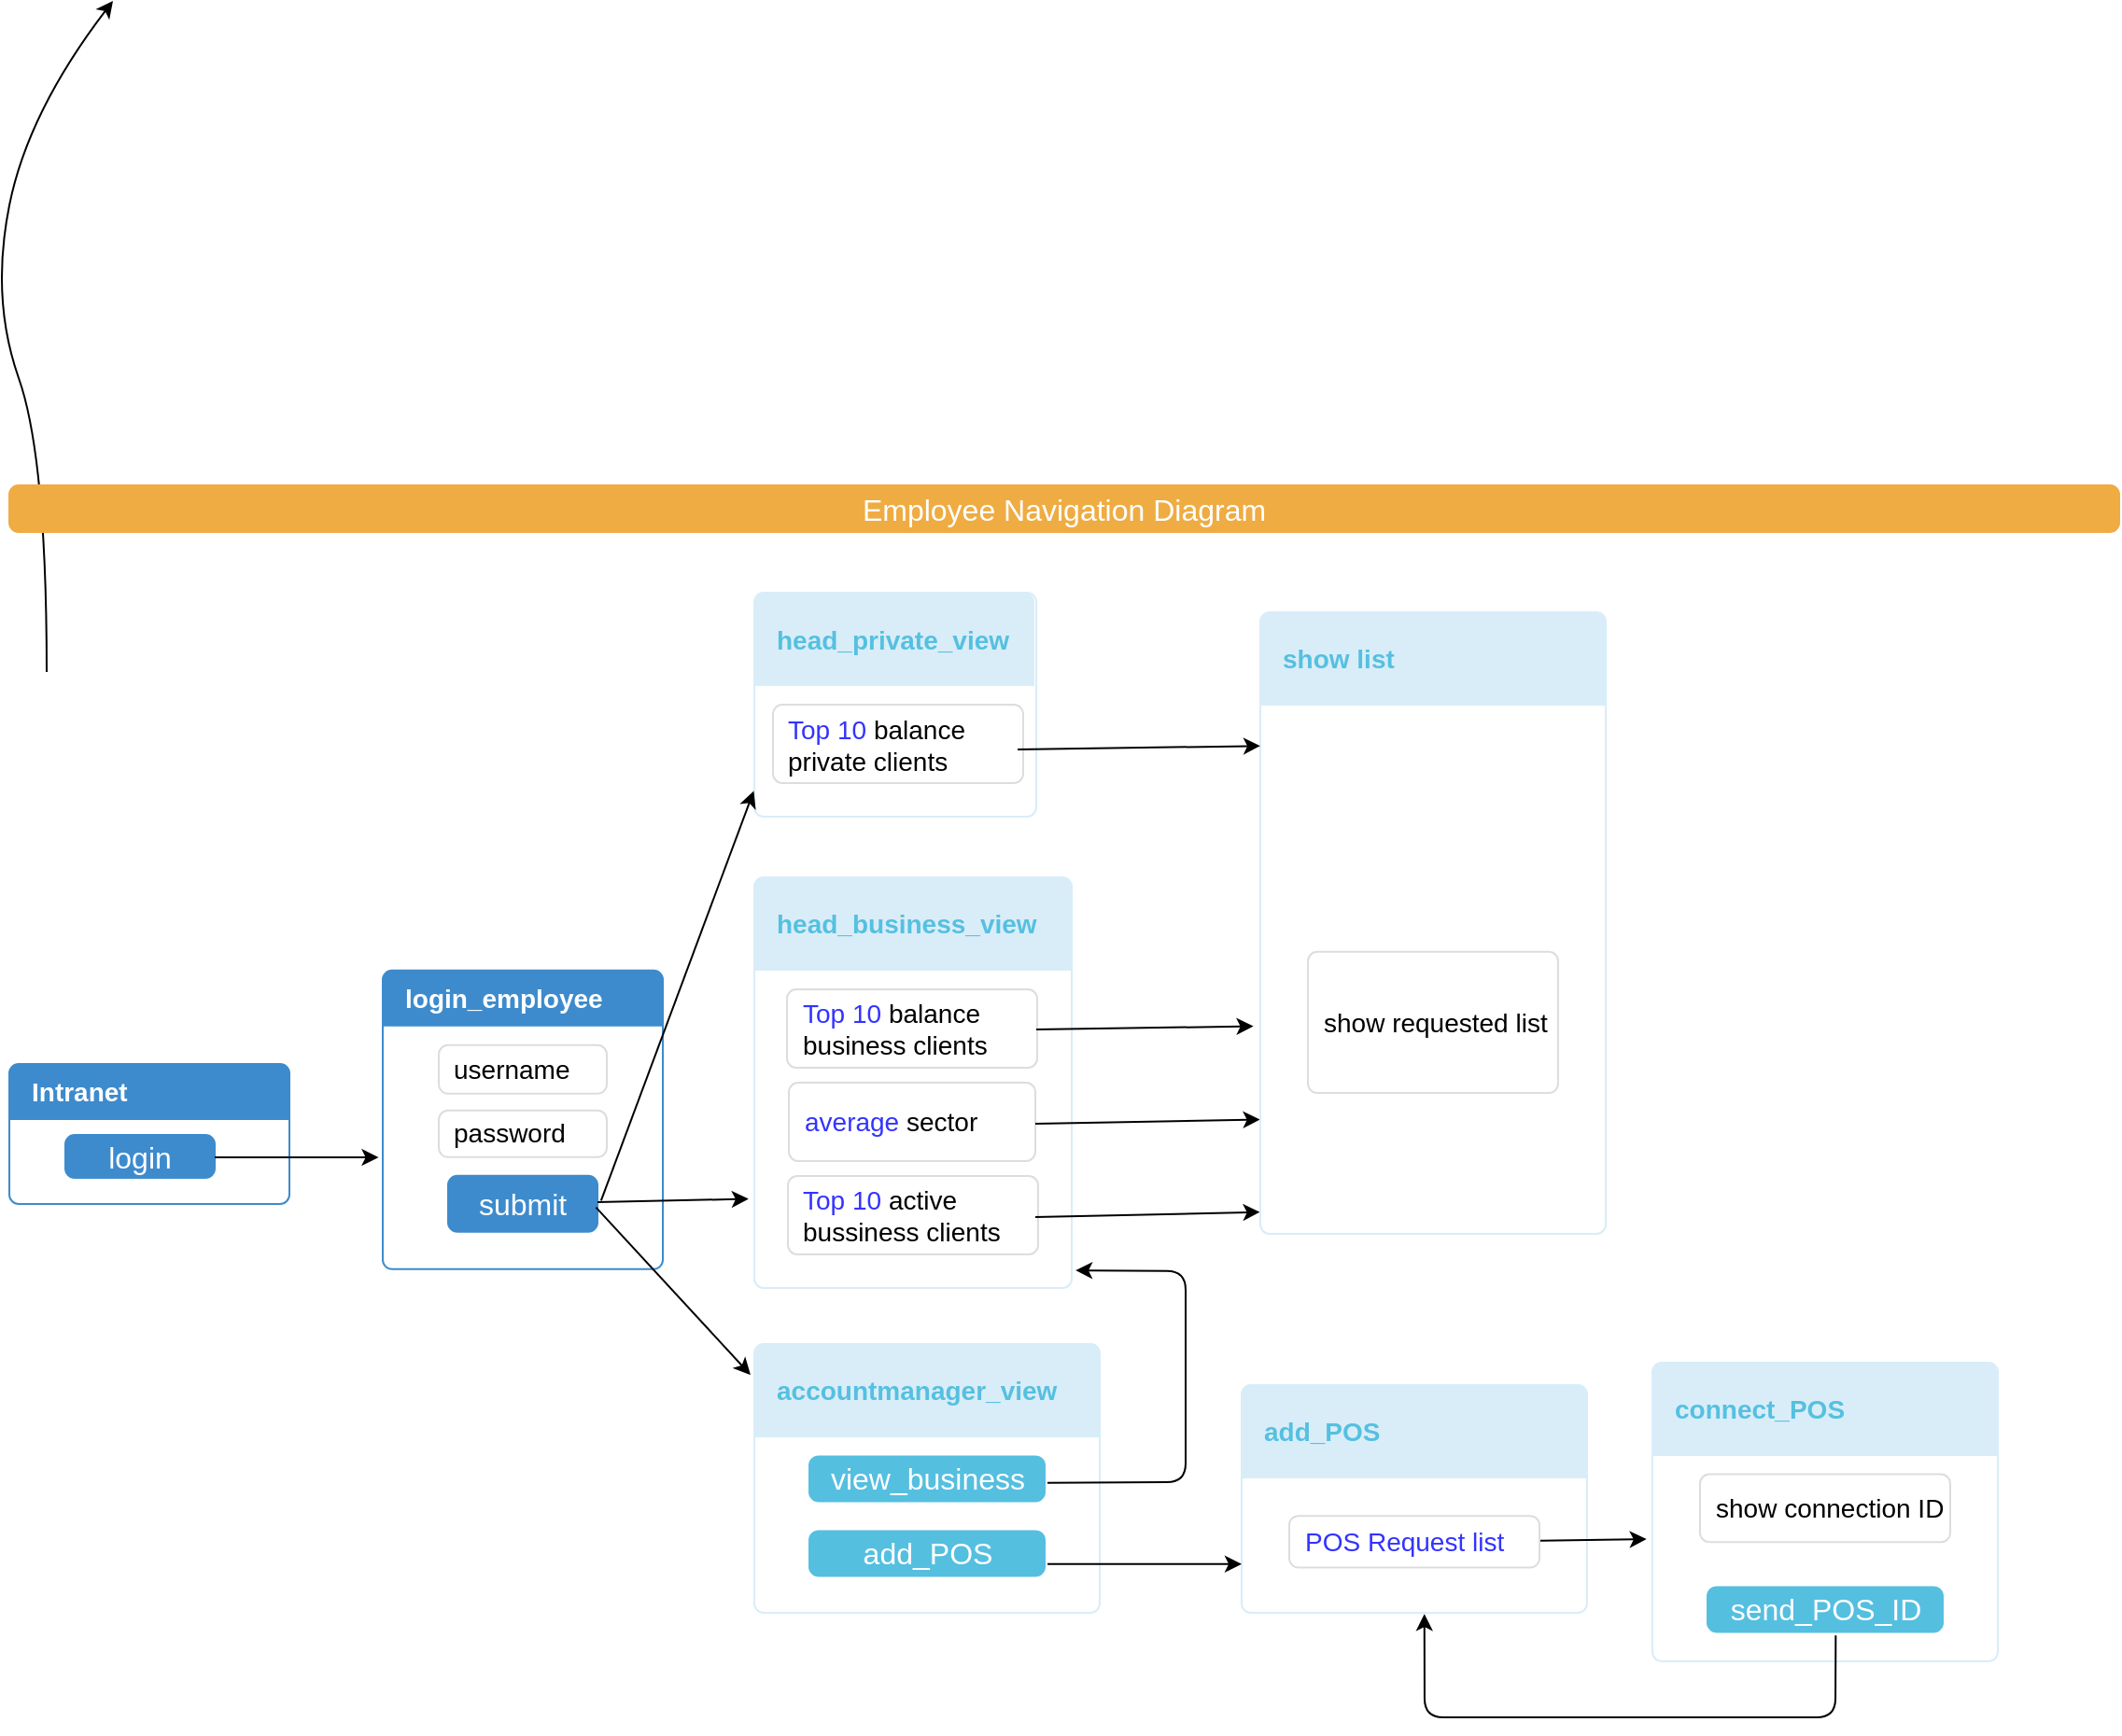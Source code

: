 <mxfile version="12.1.3" type="device" pages="1"><diagram id="MjzOaUA8rdkyB2pBg1ck" name="Pagina-1"><mxGraphModel dx="1194" dy="-245" grid="1" gridSize="10" guides="1" tooltips="1" connect="1" arrows="1" fold="1" page="1" pageScale="1" pageWidth="1169" pageHeight="827" math="0" shadow="0"><root><mxCell id="0"/><mxCell id="1" parent="0"/><mxCell id="7Sfiv6iUNPu0KnC3epOb-51" value="&lt;span style=&quot;font-family: &amp;#34;helvetica&amp;#34; , &amp;#34;arial&amp;#34; , sans-serif ; font-size: 0px&quot;&gt;%3CmxGraphModel%3E%3Croot%3E%3CmxCell%20id%3D%220%22%2F%3E%3CmxCell%20id%3D%221%22%20parent%3D%220%22%2F%3E%3CmxCell%20id%3D%222%22%20value%3D%22%26lt%3Bfont%20style%3D%26quot%3Bfont-size%3A%2012px%26quot%3B%26gt%3Bform%20new%20account%26lt%3B%2Ffont%26gt%3B%22%20style%3D%22html%3D1%3Bshadow%3D0%3Bdashed%3D0%3Bshape%3Dmxgraph.bootstrap.rrect%3BrSize%3D5%3BfillColor%3D%23ffffff%3BstrokeColor%3D%23dddddd%3BfontSize%3D10%3Balign%3Dleft%3BspacingLeft%3D6%3BwhiteSpace%3Dwrap%3B%22%20vertex%3D%221%22%20parent%3D%221%22%3E%3CmxGeometry%20x%3D%22346.5%22%20y%3D%22600.046%22%20width%3D%22134%22%20height%3D%2220%22%20as%3D%22geometry%22%2F%3E%3C%2FmxCell%3E%3C%2Froot%3E%3C%2FmxGraphModel%3E&lt;/span&gt;" style="text;html=1;resizable=0;points=[];autosize=1;align=left;verticalAlign=top;spacingTop=-4;fontSize=12;" parent="1" vertex="1"><mxGeometry x="349" y="856" width="20" height="20" as="geometry"/></mxCell><mxCell id="ITBRvSUiMhAv_SrURL3J-31" value="" style="curved=1;endArrow=classic;html=1;fontSize=14;entryX=-0.03;entryY=0.833;entryDx=0;entryDy=0;entryPerimeter=0;" parent="1" source="ITBRvSUiMhAv_SrURL3J-25" edge="1"><mxGeometry width="50" height="50" relative="1" as="geometry"><mxPoint x="40" y="950" as="sourcePoint"/><mxPoint x="75.5" y="590.49" as="targetPoint"/><Array as="points"><mxPoint x="40" y="835"/><mxPoint x="10" y="750"/><mxPoint x="30" y="650"/></Array></mxGeometry></mxCell><mxCell id="ITBRvSUiMhAv_SrURL3J-32" value="" style="html=1;shadow=0;dashed=0;shape=mxgraph.bootstrap.rrect;align=center;rSize=5;strokeColor=#3D8BCD;fillColor=#ffffff;fontColor=#f0f0f0;spacingTop=30;whiteSpace=wrap;" parent="1" vertex="1"><mxGeometry x="20" y="1160" width="150" height="75" as="geometry"/></mxCell><mxCell id="ITBRvSUiMhAv_SrURL3J-33" value="Intranet" style="html=1;shadow=0;dashed=0;shape=mxgraph.bootstrap.topButton;rSize=5;strokeColor=none;fillColor=#3D8BCD;fontColor=#ffffff;fontSize=14;fontStyle=1;align=left;spacingLeft=10;whiteSpace=wrap;resizeWidth=1;" parent="ITBRvSUiMhAv_SrURL3J-32" vertex="1"><mxGeometry width="150" height="30" relative="1" as="geometry"/></mxCell><mxCell id="ITBRvSUiMhAv_SrURL3J-35" value="login" style="html=1;shadow=0;dashed=0;shape=mxgraph.bootstrap.rrect;rSize=5;fillColor=#3D8BCD;align=center;strokeColor=#3D8BCD;fontColor=#ffffff;fontSize=16;whiteSpace=wrap;" parent="ITBRvSUiMhAv_SrURL3J-32" vertex="1"><mxGeometry x="30" y="38" width="80" height="23" as="geometry"/></mxCell><mxCell id="ITBRvSUiMhAv_SrURL3J-36" value="" style="html=1;shadow=0;dashed=0;shape=mxgraph.bootstrap.rrect;align=center;rSize=5;strokeColor=#3D8BCD;fillColor=#ffffff;fontColor=#f0f0f0;spacingTop=30;whiteSpace=wrap;" parent="1" vertex="1"><mxGeometry x="220" y="1109.889" width="150" height="160" as="geometry"/></mxCell><mxCell id="ITBRvSUiMhAv_SrURL3J-37" value="login_employee" style="html=1;shadow=0;dashed=0;shape=mxgraph.bootstrap.topButton;rSize=5;strokeColor=none;fillColor=#3D8BCD;fontColor=#ffffff;fontSize=14;fontStyle=1;align=left;spacingLeft=10;whiteSpace=wrap;resizeWidth=1;" parent="ITBRvSUiMhAv_SrURL3J-36" vertex="1"><mxGeometry width="150" height="30" relative="1" as="geometry"/></mxCell><mxCell id="ITBRvSUiMhAv_SrURL3J-38" value="submit" style="html=1;shadow=0;dashed=0;shape=mxgraph.bootstrap.rrect;rSize=5;fillColor=#3D8BCD;align=center;strokeColor=#3D8BCD;fontColor=#ffffff;fontSize=16;whiteSpace=wrap;" parent="ITBRvSUiMhAv_SrURL3J-36" vertex="1"><mxGeometry x="35" y="110" width="80" height="30" as="geometry"/></mxCell><mxCell id="ITBRvSUiMhAv_SrURL3J-39" value="&lt;font style=&quot;font-size: 14px&quot;&gt;username&lt;/font&gt;" style="html=1;shadow=0;dashed=0;shape=mxgraph.bootstrap.rrect;rSize=5;fillColor=#ffffff;strokeColor=#dddddd;fontSize=10;align=left;spacingLeft=6;whiteSpace=wrap;" parent="ITBRvSUiMhAv_SrURL3J-36" vertex="1"><mxGeometry x="30" y="40" width="90" height="26" as="geometry"/></mxCell><mxCell id="ITBRvSUiMhAv_SrURL3J-40" value="password" style="html=1;shadow=0;dashed=0;shape=mxgraph.bootstrap.rrect;rSize=5;fillColor=#ffffff;strokeColor=#dddddd;fontSize=14;align=left;spacingLeft=6;whiteSpace=wrap;" parent="ITBRvSUiMhAv_SrURL3J-36" vertex="1"><mxGeometry x="30" y="75" width="90" height="25" as="geometry"/></mxCell><mxCell id="ITBRvSUiMhAv_SrURL3J-41" value="" style="html=1;shadow=0;dashed=0;shape=mxgraph.bootstrap.rrect;align=center;rSize=5;strokeColor=#D9EDF8;fillColor=#ffffff;fontColor=#f0f0f0;spacingTop=30;whiteSpace=wrap;" parent="1" vertex="1"><mxGeometry x="419" y="1060" width="170" height="220" as="geometry"/></mxCell><mxCell id="ITBRvSUiMhAv_SrURL3J-42" value="head_business_view" style="html=1;shadow=0;dashed=0;shape=mxgraph.bootstrap.topButton;rSize=5;strokeColor=none;fillColor=#D9EDF8;fontColor=#55C0E0;fontSize=14;fontStyle=1;align=left;spacingLeft=10;whiteSpace=wrap;resizeWidth=1;" parent="ITBRvSUiMhAv_SrURL3J-41" vertex="1"><mxGeometry width="170" height="50" relative="1" as="geometry"/></mxCell><mxCell id="ITBRvSUiMhAv_SrURL3J-54" value="&lt;font style=&quot;font-size: 14px&quot; color=&quot;#3333ff&quot;&gt;Top 10 &lt;/font&gt;&lt;font style=&quot;font-size: 14px&quot;&gt;balance business clients&lt;/font&gt;" style="html=1;shadow=0;dashed=0;shape=mxgraph.bootstrap.rrect;rSize=5;fillColor=#ffffff;strokeColor=#dddddd;fontSize=10;align=left;spacingLeft=6;whiteSpace=wrap;" parent="ITBRvSUiMhAv_SrURL3J-41" vertex="1"><mxGeometry x="17.5" y="60" width="134" height="42" as="geometry"/></mxCell><mxCell id="ITBRvSUiMhAv_SrURL3J-58" value="&lt;font style=&quot;font-size: 14px&quot; color=&quot;#3333ff&quot;&gt;Top 10 &lt;/font&gt;&lt;font style=&quot;font-size: 14px&quot;&gt;active bussiness clients&lt;/font&gt;" style="html=1;shadow=0;dashed=0;shape=mxgraph.bootstrap.rrect;rSize=5;fillColor=#ffffff;strokeColor=#dddddd;fontSize=10;align=left;spacingLeft=6;whiteSpace=wrap;" parent="ITBRvSUiMhAv_SrURL3J-41" vertex="1"><mxGeometry x="18" y="160" width="134" height="42" as="geometry"/></mxCell><mxCell id="ITBRvSUiMhAv_SrURL3J-57" value="&lt;font style=&quot;font-size: 14px&quot; color=&quot;#3333ff&quot;&gt;average&amp;nbsp;&lt;/font&gt;&lt;font style=&quot;font-size: 14px&quot;&gt;sector&lt;/font&gt;" style="html=1;shadow=0;dashed=0;shape=mxgraph.bootstrap.rrect;rSize=5;fillColor=#ffffff;strokeColor=#dddddd;fontSize=10;align=left;spacingLeft=6;whiteSpace=wrap;" parent="ITBRvSUiMhAv_SrURL3J-41" vertex="1"><mxGeometry x="18.5" y="110" width="132" height="42" as="geometry"/></mxCell><mxCell id="gyEbfklx2o3DFXYdbBa7-18" value="" style="endArrow=classic;html=1;entryX=-0.001;entryY=0.965;entryDx=0;entryDy=0;entryPerimeter=0;" edge="1" parent="ITBRvSUiMhAv_SrURL3J-41" target="gyEbfklx2o3DFXYdbBa7-14"><mxGeometry width="50" height="50" relative="1" as="geometry"><mxPoint x="150.5" y="182.019" as="sourcePoint"/><mxPoint x="231.44" y="180.26" as="targetPoint"/></mxGeometry></mxCell><mxCell id="gyEbfklx2o3DFXYdbBa7-20" value="" style="endArrow=classic;html=1;entryX=-0.001;entryY=0.816;entryDx=0;entryDy=0;entryPerimeter=0;" edge="1" parent="ITBRvSUiMhAv_SrURL3J-41" target="gyEbfklx2o3DFXYdbBa7-14"><mxGeometry width="50" height="50" relative="1" as="geometry"><mxPoint x="150.5" y="132.019" as="sourcePoint"/><mxPoint x="231.44" y="130.26" as="targetPoint"/></mxGeometry></mxCell><mxCell id="ITBRvSUiMhAv_SrURL3J-44" value="" style="html=1;shadow=0;dashed=0;shape=mxgraph.bootstrap.rrect;align=center;rSize=5;strokeColor=#D9EDF8;fillColor=#ffffff;fontColor=#f0f0f0;spacingTop=30;whiteSpace=wrap;" parent="1" vertex="1"><mxGeometry x="419" y="1310" width="185" height="144" as="geometry"/></mxCell><mxCell id="ITBRvSUiMhAv_SrURL3J-45" value="accountmanager_view" style="html=1;shadow=0;dashed=0;shape=mxgraph.bootstrap.topButton;rSize=5;strokeColor=none;fillColor=#D9EDF8;fontColor=#55C0E0;fontSize=14;fontStyle=1;align=left;spacingLeft=10;whiteSpace=wrap;resizeWidth=1;" parent="ITBRvSUiMhAv_SrURL3J-44" vertex="1"><mxGeometry width="185" height="50" relative="1" as="geometry"/></mxCell><mxCell id="ITBRvSUiMhAv_SrURL3J-46" value="add_POS" style="html=1;shadow=0;dashed=0;shape=mxgraph.bootstrap.rrect;rSize=5;fillColor=#55BFE0;align=center;strokeColor=#55BFE0;fontColor=#ffffff;fontSize=16;whiteSpace=wrap;" parent="ITBRvSUiMhAv_SrURL3J-44" vertex="1"><mxGeometry x="29.5" y="100.2" width="126" height="24" as="geometry"/></mxCell><mxCell id="ITBRvSUiMhAv_SrURL3J-51" value="view_business" style="html=1;shadow=0;dashed=0;shape=mxgraph.bootstrap.rrect;rSize=5;fillColor=#55BFE0;align=center;strokeColor=#55BFE0;fontColor=#ffffff;fontSize=16;whiteSpace=wrap;" parent="ITBRvSUiMhAv_SrURL3J-44" vertex="1"><mxGeometry x="29.5" y="60.2" width="126" height="24" as="geometry"/></mxCell><mxCell id="ITBRvSUiMhAv_SrURL3J-47" value="" style="html=1;shadow=0;dashed=0;shape=mxgraph.bootstrap.rrect;align=center;rSize=5;strokeColor=#D9EDF8;fillColor=#ffffff;fontColor=#f0f0f0;spacingTop=30;whiteSpace=wrap;" parent="1" vertex="1"><mxGeometry x="419" y="907.5" width="151" height="120" as="geometry"/></mxCell><mxCell id="ITBRvSUiMhAv_SrURL3J-48" value="head_private_view" style="html=1;shadow=0;dashed=0;shape=mxgraph.bootstrap.topButton;rSize=5;strokeColor=none;fillColor=#D9EDF8;fontColor=#55C0E0;fontSize=14;fontStyle=1;align=left;spacingLeft=10;whiteSpace=wrap;resizeWidth=1;" parent="ITBRvSUiMhAv_SrURL3J-47" vertex="1"><mxGeometry width="150" height="50" relative="1" as="geometry"/></mxCell><mxCell id="ITBRvSUiMhAv_SrURL3J-60" value="&lt;font style=&quot;font-size: 14px&quot; color=&quot;#3333ff&quot;&gt;Top 10 &lt;/font&gt;&lt;font style=&quot;font-size: 14px&quot;&gt;balance private clients&lt;/font&gt;" style="html=1;shadow=0;dashed=0;shape=mxgraph.bootstrap.rrect;rSize=5;fillColor=#ffffff;strokeColor=#dddddd;fontSize=10;align=left;spacingLeft=6;whiteSpace=wrap;" parent="ITBRvSUiMhAv_SrURL3J-47" vertex="1"><mxGeometry x="10" y="60" width="134" height="42" as="geometry"/></mxCell><mxCell id="ITBRvSUiMhAv_SrURL3J-64" value="&lt;span style=&quot;color: rgb(0 , 0 , 0) ; white-space: normal&quot;&gt;&lt;br&gt;&lt;/span&gt;" style="html=1;shadow=0;dashed=0;shape=mxgraph.bootstrap.rrect;align=center;rSize=5;strokeColor=#D9EDF8;fillColor=#ffffff;fontColor=#f0f0f0;spacingTop=30;whiteSpace=wrap;" parent="1" vertex="1"><mxGeometry x="680" y="1332" width="185" height="122" as="geometry"/></mxCell><mxCell id="ITBRvSUiMhAv_SrURL3J-65" value="add_POS" style="html=1;shadow=0;dashed=0;shape=mxgraph.bootstrap.topButton;rSize=5;strokeColor=none;fillColor=#D9EDF8;fontColor=#55C0E0;fontSize=14;fontStyle=1;align=left;spacingLeft=10;whiteSpace=wrap;resizeWidth=1;" parent="ITBRvSUiMhAv_SrURL3J-64" vertex="1"><mxGeometry width="185" height="50" relative="1" as="geometry"/></mxCell><mxCell id="gyEbfklx2o3DFXYdbBa7-6" value="&lt;font style=&quot;font-size: 14px&quot;&gt;&lt;font color=&quot;#3333ff&quot;&gt;POS Request list&lt;/font&gt;&lt;/font&gt;" style="html=1;shadow=0;dashed=0;shape=mxgraph.bootstrap.rrect;rSize=5;fillColor=#ffffff;strokeColor=#dddddd;fontSize=10;align=left;spacingLeft=6;whiteSpace=wrap;" vertex="1" parent="ITBRvSUiMhAv_SrURL3J-64"><mxGeometry x="25.5" y="70.068" width="134" height="27.697" as="geometry"/></mxCell><mxCell id="gyEbfklx2o3DFXYdbBa7-12" value="" style="endArrow=classic;html=1;exitX=1.012;exitY=0.737;exitDx=0;exitDy=0;exitPerimeter=0;entryX=-0.017;entryY=0.591;entryDx=0;entryDy=0;entryPerimeter=0;" edge="1" parent="ITBRvSUiMhAv_SrURL3J-64" target="gyEbfklx2o3DFXYdbBa7-7"><mxGeometry width="50" height="50" relative="1" as="geometry"><mxPoint x="160.012" y="83.388" as="sourcePoint"/><mxPoint x="264" y="83.392" as="targetPoint"/></mxGeometry></mxCell><mxCell id="ITBRvSUiMhAv_SrURL3J-72" value="Employee Navigation Diagram" style="html=1;shadow=0;dashed=0;shape=mxgraph.bootstrap.rrect;rSize=5;fillColor=#EFAC43;align=center;strokeColor=#EFAC43;fontColor=#ffffff;fontSize=16;whiteSpace=wrap;" parent="1" vertex="1"><mxGeometry x="20" y="850" width="1130" height="25" as="geometry"/></mxCell><mxCell id="gyEbfklx2o3DFXYdbBa7-1" value="" style="endArrow=classic;html=1;exitX=1;exitY=0.522;exitDx=0;exitDy=0;exitPerimeter=0;entryX=-0.015;entryY=0.626;entryDx=0;entryDy=0;entryPerimeter=0;" edge="1" parent="1" source="ITBRvSUiMhAv_SrURL3J-35" target="ITBRvSUiMhAv_SrURL3J-36"><mxGeometry width="50" height="50" relative="1" as="geometry"><mxPoint x="20" y="1530" as="sourcePoint"/><mxPoint x="70" y="1480" as="targetPoint"/></mxGeometry></mxCell><mxCell id="gyEbfklx2o3DFXYdbBa7-2" value="" style="endArrow=classic;html=1;entryX=-0.002;entryY=0.885;entryDx=0;entryDy=0;entryPerimeter=0;exitX=1.024;exitY=0.444;exitDx=0;exitDy=0;exitPerimeter=0;" edge="1" parent="1" source="ITBRvSUiMhAv_SrURL3J-38" target="ITBRvSUiMhAv_SrURL3J-47"><mxGeometry width="50" height="50" relative="1" as="geometry"><mxPoint x="337" y="1232" as="sourcePoint"/><mxPoint x="227.75" y="1220.049" as="targetPoint"/></mxGeometry></mxCell><mxCell id="gyEbfklx2o3DFXYdbBa7-3" value="" style="endArrow=classic;html=1;entryX=-0.018;entryY=0.783;entryDx=0;entryDy=0;entryPerimeter=0;" edge="1" parent="1" source="ITBRvSUiMhAv_SrURL3J-38" target="ITBRvSUiMhAv_SrURL3J-41"><mxGeometry width="50" height="50" relative="1" as="geometry"><mxPoint x="140" y="1220.006" as="sourcePoint"/><mxPoint x="227.75" y="1220.049" as="targetPoint"/></mxGeometry></mxCell><mxCell id="gyEbfklx2o3DFXYdbBa7-4" value="" style="endArrow=classic;html=1;entryX=-0.011;entryY=0.331;entryDx=0;entryDy=0;entryPerimeter=0;exitX=0.99;exitY=0.563;exitDx=0;exitDy=0;exitPerimeter=0;" edge="1" parent="1" source="ITBRvSUiMhAv_SrURL3J-38" target="ITBRvSUiMhAv_SrURL3J-45"><mxGeometry width="50" height="50" relative="1" as="geometry"><mxPoint x="345" y="1244.019" as="sourcePoint"/><mxPoint x="425.94" y="1242.26" as="targetPoint"/></mxGeometry></mxCell><mxCell id="gyEbfklx2o3DFXYdbBa7-5" value="" style="endArrow=classic;html=1;exitX=1.012;exitY=0.589;exitDx=0;exitDy=0;exitPerimeter=0;entryX=1.012;entryY=0.957;entryDx=0;entryDy=0;entryPerimeter=0;" edge="1" parent="1" source="ITBRvSUiMhAv_SrURL3J-51" target="ITBRvSUiMhAv_SrURL3J-41"><mxGeometry width="50" height="50" relative="1" as="geometry"><mxPoint x="140" y="1220.006" as="sourcePoint"/><mxPoint x="589" y="1280" as="targetPoint"/><Array as="points"><mxPoint x="650" y="1384"/><mxPoint x="650" y="1271"/></Array></mxGeometry></mxCell><mxCell id="gyEbfklx2o3DFXYdbBa7-7" value="&lt;span style=&quot;color: rgb(0 , 0 , 0) ; white-space: normal&quot;&gt;&lt;br&gt;&lt;/span&gt;" style="html=1;shadow=0;dashed=0;shape=mxgraph.bootstrap.rrect;align=center;rSize=5;strokeColor=#D9EDF8;fillColor=#ffffff;fontColor=#f0f0f0;spacingTop=30;whiteSpace=wrap;" vertex="1" parent="1"><mxGeometry x="900" y="1320" width="185" height="160" as="geometry"/></mxCell><mxCell id="gyEbfklx2o3DFXYdbBa7-8" value="connect_POS" style="html=1;shadow=0;dashed=0;shape=mxgraph.bootstrap.topButton;rSize=5;strokeColor=none;fillColor=#D9EDF8;fontColor=#55C0E0;fontSize=14;fontStyle=1;align=left;spacingLeft=10;whiteSpace=wrap;resizeWidth=1;" vertex="1" parent="gyEbfklx2o3DFXYdbBa7-7"><mxGeometry width="185" height="50" relative="1" as="geometry"/></mxCell><mxCell id="gyEbfklx2o3DFXYdbBa7-9" value="&lt;font style=&quot;font-size: 14px&quot;&gt;show connection ID&lt;/font&gt;" style="html=1;shadow=0;dashed=0;shape=mxgraph.bootstrap.rrect;rSize=5;fillColor=#ffffff;strokeColor=#dddddd;fontSize=10;align=left;spacingLeft=6;whiteSpace=wrap;" vertex="1" parent="gyEbfklx2o3DFXYdbBa7-7"><mxGeometry x="25.5" y="59.777" width="134" height="36.324" as="geometry"/></mxCell><mxCell id="gyEbfklx2o3DFXYdbBa7-10" value="send_POS_ID" style="html=1;shadow=0;dashed=0;shape=mxgraph.bootstrap.rrect;rSize=5;fillColor=#55BFE0;align=center;strokeColor=#55BFE0;fontColor=#ffffff;fontSize=16;whiteSpace=wrap;" vertex="1" parent="gyEbfklx2o3DFXYdbBa7-7"><mxGeometry x="29.5" y="120.2" width="126" height="24" as="geometry"/></mxCell><mxCell id="gyEbfklx2o3DFXYdbBa7-11" value="" style="endArrow=classic;html=1;exitX=1.012;exitY=0.737;exitDx=0;exitDy=0;exitPerimeter=0;entryX=0;entryY=0.786;entryDx=0;entryDy=0;entryPerimeter=0;" edge="1" parent="1" source="ITBRvSUiMhAv_SrURL3J-46" target="ITBRvSUiMhAv_SrURL3J-64"><mxGeometry width="50" height="50" relative="1" as="geometry"><mxPoint x="20" y="1550" as="sourcePoint"/><mxPoint x="70" y="1500" as="targetPoint"/></mxGeometry></mxCell><mxCell id="gyEbfklx2o3DFXYdbBa7-13" value="" style="endArrow=classic;html=1;exitX=0.545;exitY=1.08;exitDx=0;exitDy=0;exitPerimeter=0;entryX=0.529;entryY=1.005;entryDx=0;entryDy=0;entryPerimeter=0;" edge="1" parent="1" source="gyEbfklx2o3DFXYdbBa7-10" target="ITBRvSUiMhAv_SrURL3J-64"><mxGeometry width="50" height="50" relative="1" as="geometry"><mxPoint x="930.012" y="1490.888" as="sourcePoint"/><mxPoint x="780" y="1470" as="targetPoint"/><Array as="points"><mxPoint x="998" y="1510"/><mxPoint x="778" y="1510"/></Array></mxGeometry></mxCell><mxCell id="gyEbfklx2o3DFXYdbBa7-14" value="&lt;span style=&quot;color: rgb(0 , 0 , 0) ; white-space: normal&quot;&gt;&lt;br&gt;&lt;/span&gt;" style="html=1;shadow=0;dashed=0;shape=mxgraph.bootstrap.rrect;align=center;rSize=5;strokeColor=#D9EDF8;fillColor=#ffffff;fontColor=#f0f0f0;spacingTop=30;whiteSpace=wrap;" vertex="1" parent="1"><mxGeometry x="690" y="918" width="185" height="333" as="geometry"/></mxCell><mxCell id="gyEbfklx2o3DFXYdbBa7-15" value="show list" style="html=1;shadow=0;dashed=0;shape=mxgraph.bootstrap.topButton;rSize=5;strokeColor=none;fillColor=#D9EDF8;fontColor=#55C0E0;fontSize=14;fontStyle=1;align=left;spacingLeft=10;whiteSpace=wrap;resizeWidth=1;" vertex="1" parent="gyEbfklx2o3DFXYdbBa7-14"><mxGeometry width="185" height="50" relative="1" as="geometry"/></mxCell><mxCell id="gyEbfklx2o3DFXYdbBa7-16" value="&lt;font style=&quot;font-size: 14px&quot;&gt;show requested list&lt;/font&gt;" style="html=1;shadow=0;dashed=0;shape=mxgraph.bootstrap.rrect;rSize=5;fillColor=#ffffff;strokeColor=#dddddd;fontSize=10;align=left;spacingLeft=6;whiteSpace=wrap;" vertex="1" parent="gyEbfklx2o3DFXYdbBa7-14"><mxGeometry x="25.5" y="181.929" width="134" height="75.6" as="geometry"/></mxCell><mxCell id="gyEbfklx2o3DFXYdbBa7-19" value="" style="endArrow=classic;html=1;entryX=-0.02;entryY=0.666;entryDx=0;entryDy=0;entryPerimeter=0;" edge="1" parent="1" target="gyEbfklx2o3DFXYdbBa7-14"><mxGeometry width="50" height="50" relative="1" as="geometry"><mxPoint x="570" y="1141.519" as="sourcePoint"/><mxPoint x="650.94" y="1139.76" as="targetPoint"/></mxGeometry></mxCell><mxCell id="gyEbfklx2o3DFXYdbBa7-21" value="" style="endArrow=classic;html=1;entryX=0;entryY=0.215;entryDx=0;entryDy=0;entryPerimeter=0;" edge="1" parent="1" target="gyEbfklx2o3DFXYdbBa7-14"><mxGeometry width="50" height="50" relative="1" as="geometry"><mxPoint x="560" y="991.519" as="sourcePoint"/><mxPoint x="640.94" y="989.76" as="targetPoint"/></mxGeometry></mxCell></root></mxGraphModel></diagram></mxfile>